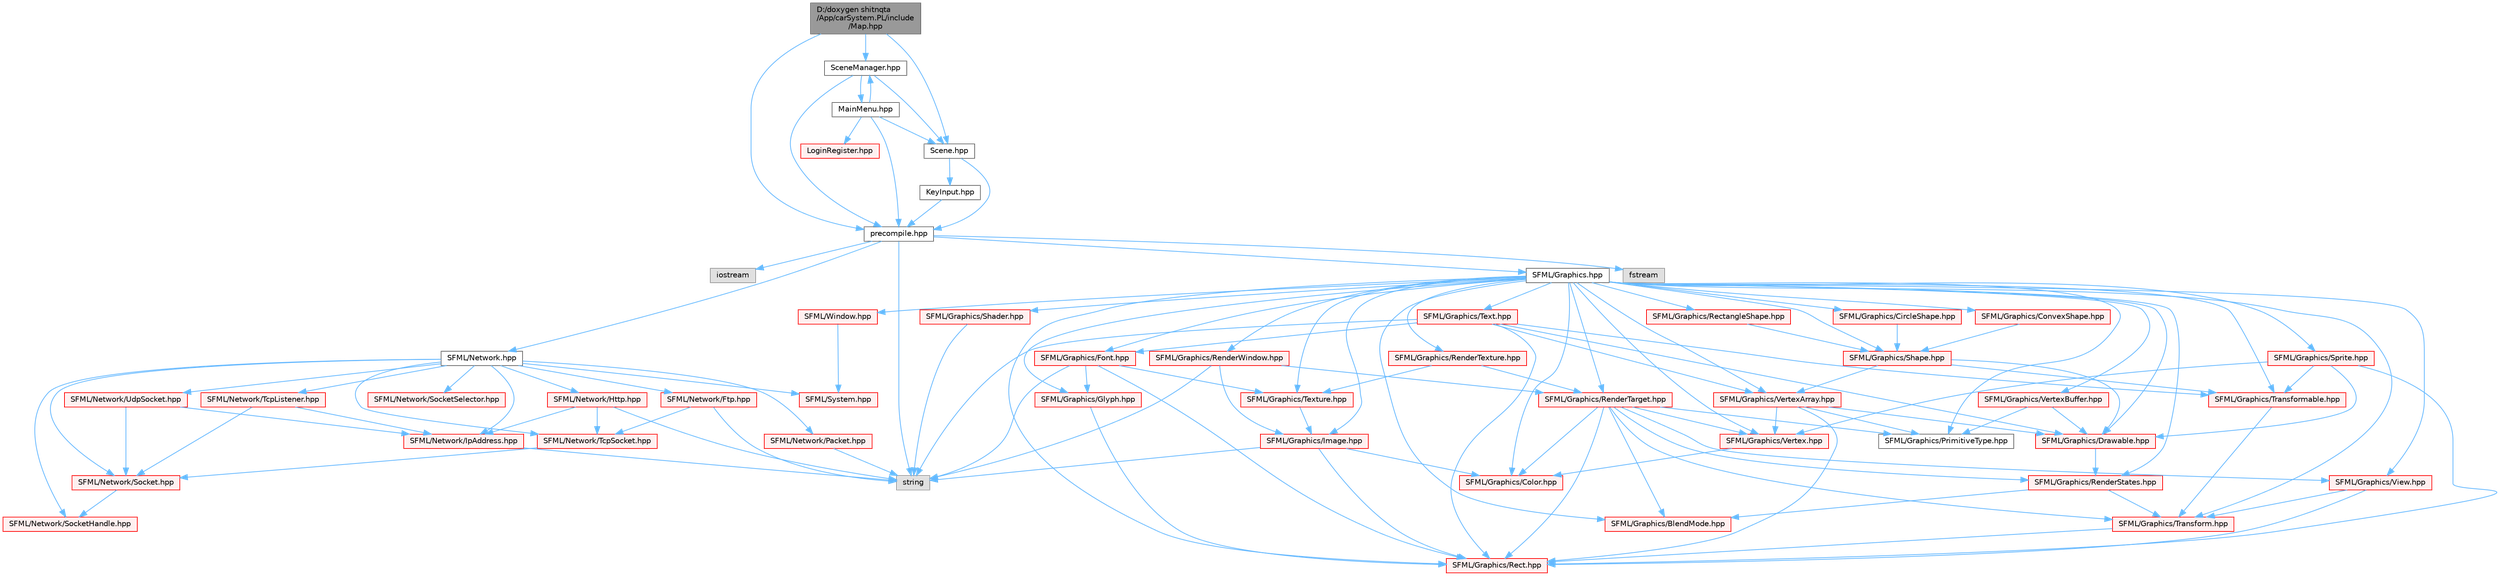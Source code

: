 digraph "D:/doxygen shitnqta/App/carSystem.PL/include/Map.hpp"
{
 // INTERACTIVE_SVG=YES
 // LATEX_PDF_SIZE
  bgcolor="transparent";
  edge [fontname=Helvetica,fontsize=10,labelfontname=Helvetica,labelfontsize=10];
  node [fontname=Helvetica,fontsize=10,shape=box,height=0.2,width=0.4];
  Node1 [id="Node000001",label="D:/doxygen shitnqta\l/App/carSystem.PL/include\l/Map.hpp",height=0.2,width=0.4,color="gray40", fillcolor="grey60", style="filled", fontcolor="black",tooltip=" "];
  Node1 -> Node2 [id="edge1_Node000001_Node000002",color="steelblue1",style="solid",tooltip=" "];
  Node2 [id="Node000002",label="precompile.hpp",height=0.2,width=0.4,color="grey40", fillcolor="white", style="filled",URL="$a02200.html",tooltip=" "];
  Node2 -> Node3 [id="edge2_Node000002_Node000003",color="steelblue1",style="solid",tooltip=" "];
  Node3 [id="Node000003",label="iostream",height=0.2,width=0.4,color="grey60", fillcolor="#E0E0E0", style="filled",tooltip=" "];
  Node2 -> Node4 [id="edge3_Node000002_Node000004",color="steelblue1",style="solid",tooltip=" "];
  Node4 [id="Node000004",label="SFML/Graphics.hpp",height=0.2,width=0.4,color="grey40", fillcolor="white", style="filled",URL="$a00452.html",tooltip=" "];
  Node4 -> Node5 [id="edge4_Node000004_Node000005",color="steelblue1",style="solid",tooltip=" "];
  Node5 [id="Node000005",label="SFML/Window.hpp",height=0.2,width=0.4,color="red", fillcolor="#FFF0F0", style="filled",URL="$a00605.html",tooltip=" "];
  Node5 -> Node6 [id="edge5_Node000005_Node000006",color="steelblue1",style="solid",tooltip=" "];
  Node6 [id="Node000006",label="SFML/System.hpp",height=0.2,width=0.4,color="red", fillcolor="#FFF0F0", style="filled",URL="$a00566.html",tooltip=" "];
  Node4 -> Node56 [id="edge6_Node000004_Node000056",color="steelblue1",style="solid",tooltip=" "];
  Node56 [id="Node000056",label="SFML/Graphics/BlendMode.hpp",height=0.2,width=0.4,color="red", fillcolor="#FFF0F0", style="filled",URL="$a00365.html",tooltip=" "];
  Node4 -> Node58 [id="edge7_Node000004_Node000058",color="steelblue1",style="solid",tooltip=" "];
  Node58 [id="Node000058",label="SFML/Graphics/CircleShape.hpp",height=0.2,width=0.4,color="red", fillcolor="#FFF0F0", style="filled",URL="$a00368.html",tooltip=" "];
  Node58 -> Node59 [id="edge8_Node000058_Node000059",color="steelblue1",style="solid",tooltip=" "];
  Node59 [id="Node000059",label="SFML/Graphics/Shape.hpp",height=0.2,width=0.4,color="red", fillcolor="#FFF0F0", style="filled",URL="$a00422.html",tooltip=" "];
  Node59 -> Node60 [id="edge9_Node000059_Node000060",color="steelblue1",style="solid",tooltip=" "];
  Node60 [id="Node000060",label="SFML/Graphics/Drawable.hpp",height=0.2,width=0.4,color="red", fillcolor="#FFF0F0", style="filled",URL="$a00377.html",tooltip=" "];
  Node60 -> Node61 [id="edge10_Node000060_Node000061",color="steelblue1",style="solid",tooltip=" "];
  Node61 [id="Node000061",label="SFML/Graphics/RenderStates.hpp",height=0.2,width=0.4,color="red", fillcolor="#FFF0F0", style="filled",URL="$a00407.html",tooltip=" "];
  Node61 -> Node56 [id="edge11_Node000061_Node000056",color="steelblue1",style="solid",tooltip=" "];
  Node61 -> Node62 [id="edge12_Node000061_Node000062",color="steelblue1",style="solid",tooltip=" "];
  Node62 [id="Node000062",label="SFML/Graphics/Transform.hpp",height=0.2,width=0.4,color="red", fillcolor="#FFF0F0", style="filled",URL="$a00434.html",tooltip=" "];
  Node62 -> Node63 [id="edge13_Node000062_Node000063",color="steelblue1",style="solid",tooltip=" "];
  Node63 [id="Node000063",label="SFML/Graphics/Rect.hpp",height=0.2,width=0.4,color="red", fillcolor="#FFF0F0", style="filled",URL="$a00398.html",tooltip=" "];
  Node59 -> Node65 [id="edge14_Node000059_Node000065",color="steelblue1",style="solid",tooltip=" "];
  Node65 [id="Node000065",label="SFML/Graphics/Transformable.hpp",height=0.2,width=0.4,color="red", fillcolor="#FFF0F0", style="filled",URL="$a00437.html",tooltip=" "];
  Node65 -> Node62 [id="edge15_Node000065_Node000062",color="steelblue1",style="solid",tooltip=" "];
  Node59 -> Node66 [id="edge16_Node000059_Node000066",color="steelblue1",style="solid",tooltip=" "];
  Node66 [id="Node000066",label="SFML/Graphics/VertexArray.hpp",height=0.2,width=0.4,color="red", fillcolor="#FFF0F0", style="filled",URL="$a00443.html",tooltip=" "];
  Node66 -> Node67 [id="edge17_Node000066_Node000067",color="steelblue1",style="solid",tooltip=" "];
  Node67 [id="Node000067",label="SFML/Graphics/Vertex.hpp",height=0.2,width=0.4,color="red", fillcolor="#FFF0F0", style="filled",URL="$a00440.html",tooltip=" "];
  Node67 -> Node68 [id="edge18_Node000067_Node000068",color="steelblue1",style="solid",tooltip=" "];
  Node68 [id="Node000068",label="SFML/Graphics/Color.hpp",height=0.2,width=0.4,color="red", fillcolor="#FFF0F0", style="filled",URL="$a00371.html",tooltip=" "];
  Node66 -> Node69 [id="edge19_Node000066_Node000069",color="steelblue1",style="solid",tooltip=" "];
  Node69 [id="Node000069",label="SFML/Graphics/PrimitiveType.hpp",height=0.2,width=0.4,color="grey40", fillcolor="white", style="filled",URL="$a00395.html",tooltip=" "];
  Node66 -> Node63 [id="edge20_Node000066_Node000063",color="steelblue1",style="solid",tooltip=" "];
  Node66 -> Node60 [id="edge21_Node000066_Node000060",color="steelblue1",style="solid",tooltip=" "];
  Node4 -> Node68 [id="edge22_Node000004_Node000068",color="steelblue1",style="solid",tooltip=" "];
  Node4 -> Node70 [id="edge23_Node000004_Node000070",color="steelblue1",style="solid",tooltip=" "];
  Node70 [id="Node000070",label="SFML/Graphics/ConvexShape.hpp",height=0.2,width=0.4,color="red", fillcolor="#FFF0F0", style="filled",URL="$a00374.html",tooltip=" "];
  Node70 -> Node59 [id="edge24_Node000070_Node000059",color="steelblue1",style="solid",tooltip=" "];
  Node4 -> Node60 [id="edge25_Node000004_Node000060",color="steelblue1",style="solid",tooltip=" "];
  Node4 -> Node71 [id="edge26_Node000004_Node000071",color="steelblue1",style="solid",tooltip=" "];
  Node71 [id="Node000071",label="SFML/Graphics/Font.hpp",height=0.2,width=0.4,color="red", fillcolor="#FFF0F0", style="filled",URL="$a00380.html",tooltip=" "];
  Node71 -> Node72 [id="edge27_Node000071_Node000072",color="steelblue1",style="solid",tooltip=" "];
  Node72 [id="Node000072",label="SFML/Graphics/Glyph.hpp",height=0.2,width=0.4,color="red", fillcolor="#FFF0F0", style="filled",URL="$a00389.html",tooltip=" "];
  Node72 -> Node63 [id="edge28_Node000072_Node000063",color="steelblue1",style="solid",tooltip=" "];
  Node71 -> Node73 [id="edge29_Node000071_Node000073",color="steelblue1",style="solid",tooltip=" "];
  Node73 [id="Node000073",label="SFML/Graphics/Texture.hpp",height=0.2,width=0.4,color="red", fillcolor="#FFF0F0", style="filled",URL="$a00431.html",tooltip=" "];
  Node73 -> Node74 [id="edge30_Node000073_Node000074",color="steelblue1",style="solid",tooltip=" "];
  Node74 [id="Node000074",label="SFML/Graphics/Image.hpp",height=0.2,width=0.4,color="red", fillcolor="#FFF0F0", style="filled",URL="$a00392.html",tooltip=" "];
  Node74 -> Node68 [id="edge31_Node000074_Node000068",color="steelblue1",style="solid",tooltip=" "];
  Node74 -> Node63 [id="edge32_Node000074_Node000063",color="steelblue1",style="solid",tooltip=" "];
  Node74 -> Node17 [id="edge33_Node000074_Node000017",color="steelblue1",style="solid",tooltip=" "];
  Node17 [id="Node000017",label="string",height=0.2,width=0.4,color="grey60", fillcolor="#E0E0E0", style="filled",tooltip=" "];
  Node71 -> Node63 [id="edge34_Node000071_Node000063",color="steelblue1",style="solid",tooltip=" "];
  Node71 -> Node17 [id="edge35_Node000071_Node000017",color="steelblue1",style="solid",tooltip=" "];
  Node4 -> Node72 [id="edge36_Node000004_Node000072",color="steelblue1",style="solid",tooltip=" "];
  Node4 -> Node74 [id="edge37_Node000004_Node000074",color="steelblue1",style="solid",tooltip=" "];
  Node4 -> Node69 [id="edge38_Node000004_Node000069",color="steelblue1",style="solid",tooltip=" "];
  Node4 -> Node63 [id="edge39_Node000004_Node000063",color="steelblue1",style="solid",tooltip=" "];
  Node4 -> Node76 [id="edge40_Node000004_Node000076",color="steelblue1",style="solid",tooltip=" "];
  Node76 [id="Node000076",label="SFML/Graphics/RectangleShape.hpp",height=0.2,width=0.4,color="red", fillcolor="#FFF0F0", style="filled",URL="$a00404.html",tooltip=" "];
  Node76 -> Node59 [id="edge41_Node000076_Node000059",color="steelblue1",style="solid",tooltip=" "];
  Node4 -> Node61 [id="edge42_Node000004_Node000061",color="steelblue1",style="solid",tooltip=" "];
  Node4 -> Node77 [id="edge43_Node000004_Node000077",color="steelblue1",style="solid",tooltip=" "];
  Node77 [id="Node000077",label="SFML/Graphics/RenderTarget.hpp",height=0.2,width=0.4,color="red", fillcolor="#FFF0F0", style="filled",URL="$a00410.html",tooltip=" "];
  Node77 -> Node68 [id="edge44_Node000077_Node000068",color="steelblue1",style="solid",tooltip=" "];
  Node77 -> Node63 [id="edge45_Node000077_Node000063",color="steelblue1",style="solid",tooltip=" "];
  Node77 -> Node78 [id="edge46_Node000077_Node000078",color="steelblue1",style="solid",tooltip=" "];
  Node78 [id="Node000078",label="SFML/Graphics/View.hpp",height=0.2,width=0.4,color="red", fillcolor="#FFF0F0", style="filled",URL="$a00449.html",tooltip=" "];
  Node78 -> Node63 [id="edge47_Node000078_Node000063",color="steelblue1",style="solid",tooltip=" "];
  Node78 -> Node62 [id="edge48_Node000078_Node000062",color="steelblue1",style="solid",tooltip=" "];
  Node77 -> Node62 [id="edge49_Node000077_Node000062",color="steelblue1",style="solid",tooltip=" "];
  Node77 -> Node56 [id="edge50_Node000077_Node000056",color="steelblue1",style="solid",tooltip=" "];
  Node77 -> Node61 [id="edge51_Node000077_Node000061",color="steelblue1",style="solid",tooltip=" "];
  Node77 -> Node69 [id="edge52_Node000077_Node000069",color="steelblue1",style="solid",tooltip=" "];
  Node77 -> Node67 [id="edge53_Node000077_Node000067",color="steelblue1",style="solid",tooltip=" "];
  Node4 -> Node79 [id="edge54_Node000004_Node000079",color="steelblue1",style="solid",tooltip=" "];
  Node79 [id="Node000079",label="SFML/Graphics/RenderTexture.hpp",height=0.2,width=0.4,color="red", fillcolor="#FFF0F0", style="filled",URL="$a00413.html",tooltip=" "];
  Node79 -> Node73 [id="edge55_Node000079_Node000073",color="steelblue1",style="solid",tooltip=" "];
  Node79 -> Node77 [id="edge56_Node000079_Node000077",color="steelblue1",style="solid",tooltip=" "];
  Node4 -> Node80 [id="edge57_Node000004_Node000080",color="steelblue1",style="solid",tooltip=" "];
  Node80 [id="Node000080",label="SFML/Graphics/RenderWindow.hpp",height=0.2,width=0.4,color="red", fillcolor="#FFF0F0", style="filled",URL="$a00416.html",tooltip=" "];
  Node80 -> Node77 [id="edge58_Node000080_Node000077",color="steelblue1",style="solid",tooltip=" "];
  Node80 -> Node74 [id="edge59_Node000080_Node000074",color="steelblue1",style="solid",tooltip=" "];
  Node80 -> Node17 [id="edge60_Node000080_Node000017",color="steelblue1",style="solid",tooltip=" "];
  Node4 -> Node81 [id="edge61_Node000004_Node000081",color="steelblue1",style="solid",tooltip=" "];
  Node81 [id="Node000081",label="SFML/Graphics/Shader.hpp",height=0.2,width=0.4,color="red", fillcolor="#FFF0F0", style="filled",URL="$a00419.html",tooltip=" "];
  Node81 -> Node17 [id="edge62_Node000081_Node000017",color="steelblue1",style="solid",tooltip=" "];
  Node4 -> Node59 [id="edge63_Node000004_Node000059",color="steelblue1",style="solid",tooltip=" "];
  Node4 -> Node84 [id="edge64_Node000004_Node000084",color="steelblue1",style="solid",tooltip=" "];
  Node84 [id="Node000084",label="SFML/Graphics/Sprite.hpp",height=0.2,width=0.4,color="red", fillcolor="#FFF0F0", style="filled",URL="$a00425.html",tooltip=" "];
  Node84 -> Node60 [id="edge65_Node000084_Node000060",color="steelblue1",style="solid",tooltip=" "];
  Node84 -> Node65 [id="edge66_Node000084_Node000065",color="steelblue1",style="solid",tooltip=" "];
  Node84 -> Node67 [id="edge67_Node000084_Node000067",color="steelblue1",style="solid",tooltip=" "];
  Node84 -> Node63 [id="edge68_Node000084_Node000063",color="steelblue1",style="solid",tooltip=" "];
  Node4 -> Node85 [id="edge69_Node000004_Node000085",color="steelblue1",style="solid",tooltip=" "];
  Node85 [id="Node000085",label="SFML/Graphics/Text.hpp",height=0.2,width=0.4,color="red", fillcolor="#FFF0F0", style="filled",URL="$a00428.html",tooltip=" "];
  Node85 -> Node60 [id="edge70_Node000085_Node000060",color="steelblue1",style="solid",tooltip=" "];
  Node85 -> Node65 [id="edge71_Node000085_Node000065",color="steelblue1",style="solid",tooltip=" "];
  Node85 -> Node71 [id="edge72_Node000085_Node000071",color="steelblue1",style="solid",tooltip=" "];
  Node85 -> Node63 [id="edge73_Node000085_Node000063",color="steelblue1",style="solid",tooltip=" "];
  Node85 -> Node66 [id="edge74_Node000085_Node000066",color="steelblue1",style="solid",tooltip=" "];
  Node85 -> Node17 [id="edge75_Node000085_Node000017",color="steelblue1",style="solid",tooltip=" "];
  Node4 -> Node73 [id="edge76_Node000004_Node000073",color="steelblue1",style="solid",tooltip=" "];
  Node4 -> Node62 [id="edge77_Node000004_Node000062",color="steelblue1",style="solid",tooltip=" "];
  Node4 -> Node65 [id="edge78_Node000004_Node000065",color="steelblue1",style="solid",tooltip=" "];
  Node4 -> Node67 [id="edge79_Node000004_Node000067",color="steelblue1",style="solid",tooltip=" "];
  Node4 -> Node66 [id="edge80_Node000004_Node000066",color="steelblue1",style="solid",tooltip=" "];
  Node4 -> Node86 [id="edge81_Node000004_Node000086",color="steelblue1",style="solid",tooltip=" "];
  Node86 [id="Node000086",label="SFML/Graphics/VertexBuffer.hpp",height=0.2,width=0.4,color="red", fillcolor="#FFF0F0", style="filled",URL="$a00446.html",tooltip=" "];
  Node86 -> Node69 [id="edge82_Node000086_Node000069",color="steelblue1",style="solid",tooltip=" "];
  Node86 -> Node60 [id="edge83_Node000086_Node000060",color="steelblue1",style="solid",tooltip=" "];
  Node4 -> Node78 [id="edge84_Node000004_Node000078",color="steelblue1",style="solid",tooltip=" "];
  Node2 -> Node17 [id="edge85_Node000002_Node000017",color="steelblue1",style="solid",tooltip=" "];
  Node2 -> Node87 [id="edge86_Node000002_Node000087",color="steelblue1",style="solid",tooltip=" "];
  Node87 [id="Node000087",label="SFML/Network.hpp",height=0.2,width=0.4,color="grey40", fillcolor="white", style="filled",URL="$a00488.html",tooltip=" "];
  Node87 -> Node6 [id="edge87_Node000087_Node000006",color="steelblue1",style="solid",tooltip=" "];
  Node87 -> Node88 [id="edge88_Node000087_Node000088",color="steelblue1",style="solid",tooltip=" "];
  Node88 [id="Node000088",label="SFML/Network/Ftp.hpp",height=0.2,width=0.4,color="red", fillcolor="#FFF0F0", style="filled",URL="$a00458.html",tooltip=" "];
  Node88 -> Node90 [id="edge89_Node000088_Node000090",color="steelblue1",style="solid",tooltip=" "];
  Node90 [id="Node000090",label="SFML/Network/TcpSocket.hpp",height=0.2,width=0.4,color="red", fillcolor="#FFF0F0", style="filled",URL="$a00482.html",tooltip=" "];
  Node90 -> Node91 [id="edge90_Node000090_Node000091",color="steelblue1",style="solid",tooltip=" "];
  Node91 [id="Node000091",label="SFML/Network/Socket.hpp",height=0.2,width=0.4,color="red", fillcolor="#FFF0F0", style="filled",URL="$a00470.html",tooltip=" "];
  Node91 -> Node92 [id="edge91_Node000091_Node000092",color="steelblue1",style="solid",tooltip=" "];
  Node92 [id="Node000092",label="SFML/Network/SocketHandle.hpp",height=0.2,width=0.4,color="red", fillcolor="#FFF0F0", style="filled",URL="$a00473.html",tooltip=" "];
  Node88 -> Node17 [id="edge92_Node000088_Node000017",color="steelblue1",style="solid",tooltip=" "];
  Node87 -> Node93 [id="edge93_Node000087_Node000093",color="steelblue1",style="solid",tooltip=" "];
  Node93 [id="Node000093",label="SFML/Network/Http.hpp",height=0.2,width=0.4,color="red", fillcolor="#FFF0F0", style="filled",URL="$a00461.html",tooltip=" "];
  Node93 -> Node94 [id="edge94_Node000093_Node000094",color="steelblue1",style="solid",tooltip=" "];
  Node94 [id="Node000094",label="SFML/Network/IpAddress.hpp",height=0.2,width=0.4,color="red", fillcolor="#FFF0F0", style="filled",URL="$a00464.html",tooltip=" "];
  Node94 -> Node17 [id="edge95_Node000094_Node000017",color="steelblue1",style="solid",tooltip=" "];
  Node93 -> Node90 [id="edge96_Node000093_Node000090",color="steelblue1",style="solid",tooltip=" "];
  Node93 -> Node17 [id="edge97_Node000093_Node000017",color="steelblue1",style="solid",tooltip=" "];
  Node87 -> Node94 [id="edge98_Node000087_Node000094",color="steelblue1",style="solid",tooltip=" "];
  Node87 -> Node96 [id="edge99_Node000087_Node000096",color="steelblue1",style="solid",tooltip=" "];
  Node96 [id="Node000096",label="SFML/Network/Packet.hpp",height=0.2,width=0.4,color="red", fillcolor="#FFF0F0", style="filled",URL="$a00467.html",tooltip=" "];
  Node96 -> Node17 [id="edge100_Node000096_Node000017",color="steelblue1",style="solid",tooltip=" "];
  Node87 -> Node91 [id="edge101_Node000087_Node000091",color="steelblue1",style="solid",tooltip=" "];
  Node87 -> Node92 [id="edge102_Node000087_Node000092",color="steelblue1",style="solid",tooltip=" "];
  Node87 -> Node97 [id="edge103_Node000087_Node000097",color="steelblue1",style="solid",tooltip=" "];
  Node97 [id="Node000097",label="SFML/Network/SocketSelector.hpp",height=0.2,width=0.4,color="red", fillcolor="#FFF0F0", style="filled",URL="$a00476.html",tooltip=" "];
  Node87 -> Node98 [id="edge104_Node000087_Node000098",color="steelblue1",style="solid",tooltip=" "];
  Node98 [id="Node000098",label="SFML/Network/TcpListener.hpp",height=0.2,width=0.4,color="red", fillcolor="#FFF0F0", style="filled",URL="$a00479.html",tooltip=" "];
  Node98 -> Node91 [id="edge105_Node000098_Node000091",color="steelblue1",style="solid",tooltip=" "];
  Node98 -> Node94 [id="edge106_Node000098_Node000094",color="steelblue1",style="solid",tooltip=" "];
  Node87 -> Node90 [id="edge107_Node000087_Node000090",color="steelblue1",style="solid",tooltip=" "];
  Node87 -> Node99 [id="edge108_Node000087_Node000099",color="steelblue1",style="solid",tooltip=" "];
  Node99 [id="Node000099",label="SFML/Network/UdpSocket.hpp",height=0.2,width=0.4,color="red", fillcolor="#FFF0F0", style="filled",URL="$a00485.html",tooltip=" "];
  Node99 -> Node91 [id="edge109_Node000099_Node000091",color="steelblue1",style="solid",tooltip=" "];
  Node99 -> Node94 [id="edge110_Node000099_Node000094",color="steelblue1",style="solid",tooltip=" "];
  Node2 -> Node100 [id="edge111_Node000002_Node000100",color="steelblue1",style="solid",tooltip=" "];
  Node100 [id="Node000100",label="fstream",height=0.2,width=0.4,color="grey60", fillcolor="#E0E0E0", style="filled",tooltip=" "];
  Node1 -> Node101 [id="edge112_Node000001_Node000101",color="steelblue1",style="solid",tooltip=" "];
  Node101 [id="Node000101",label="Scene.hpp",height=0.2,width=0.4,color="grey40", fillcolor="white", style="filled",URL="$a00302.html",tooltip=" "];
  Node101 -> Node2 [id="edge113_Node000101_Node000002",color="steelblue1",style="solid",tooltip=" "];
  Node101 -> Node102 [id="edge114_Node000101_Node000102",color="steelblue1",style="solid",tooltip=" "];
  Node102 [id="Node000102",label="KeyInput.hpp",height=0.2,width=0.4,color="grey40", fillcolor="white", style="filled",URL="$a00275.html",tooltip=" "];
  Node102 -> Node2 [id="edge115_Node000102_Node000002",color="steelblue1",style="solid",tooltip=" "];
  Node1 -> Node103 [id="edge116_Node000001_Node000103",color="steelblue1",style="solid",tooltip=" "];
  Node103 [id="Node000103",label="SceneManager.hpp",height=0.2,width=0.4,color="grey40", fillcolor="white", style="filled",URL="$a00305.html",tooltip=" "];
  Node103 -> Node2 [id="edge117_Node000103_Node000002",color="steelblue1",style="solid",tooltip=" "];
  Node103 -> Node101 [id="edge118_Node000103_Node000101",color="steelblue1",style="solid",tooltip=" "];
  Node103 -> Node104 [id="edge119_Node000103_Node000104",color="steelblue1",style="solid",tooltip=" "];
  Node104 [id="Node000104",label="MainMenu.hpp",height=0.2,width=0.4,color="grey40", fillcolor="white", style="filled",URL="$a00284.html",tooltip=" "];
  Node104 -> Node2 [id="edge120_Node000104_Node000002",color="steelblue1",style="solid",tooltip=" "];
  Node104 -> Node101 [id="edge121_Node000104_Node000101",color="steelblue1",style="solid",tooltip=" "];
  Node104 -> Node105 [id="edge122_Node000104_Node000105",color="steelblue1",style="solid",tooltip=" "];
  Node105 [id="Node000105",label="LoginRegister.hpp",height=0.2,width=0.4,color="red", fillcolor="#FFF0F0", style="filled",URL="$a00281.html",tooltip=" "];
  Node104 -> Node103 [id="edge123_Node000104_Node000103",color="steelblue1",style="solid",tooltip=" "];
}

